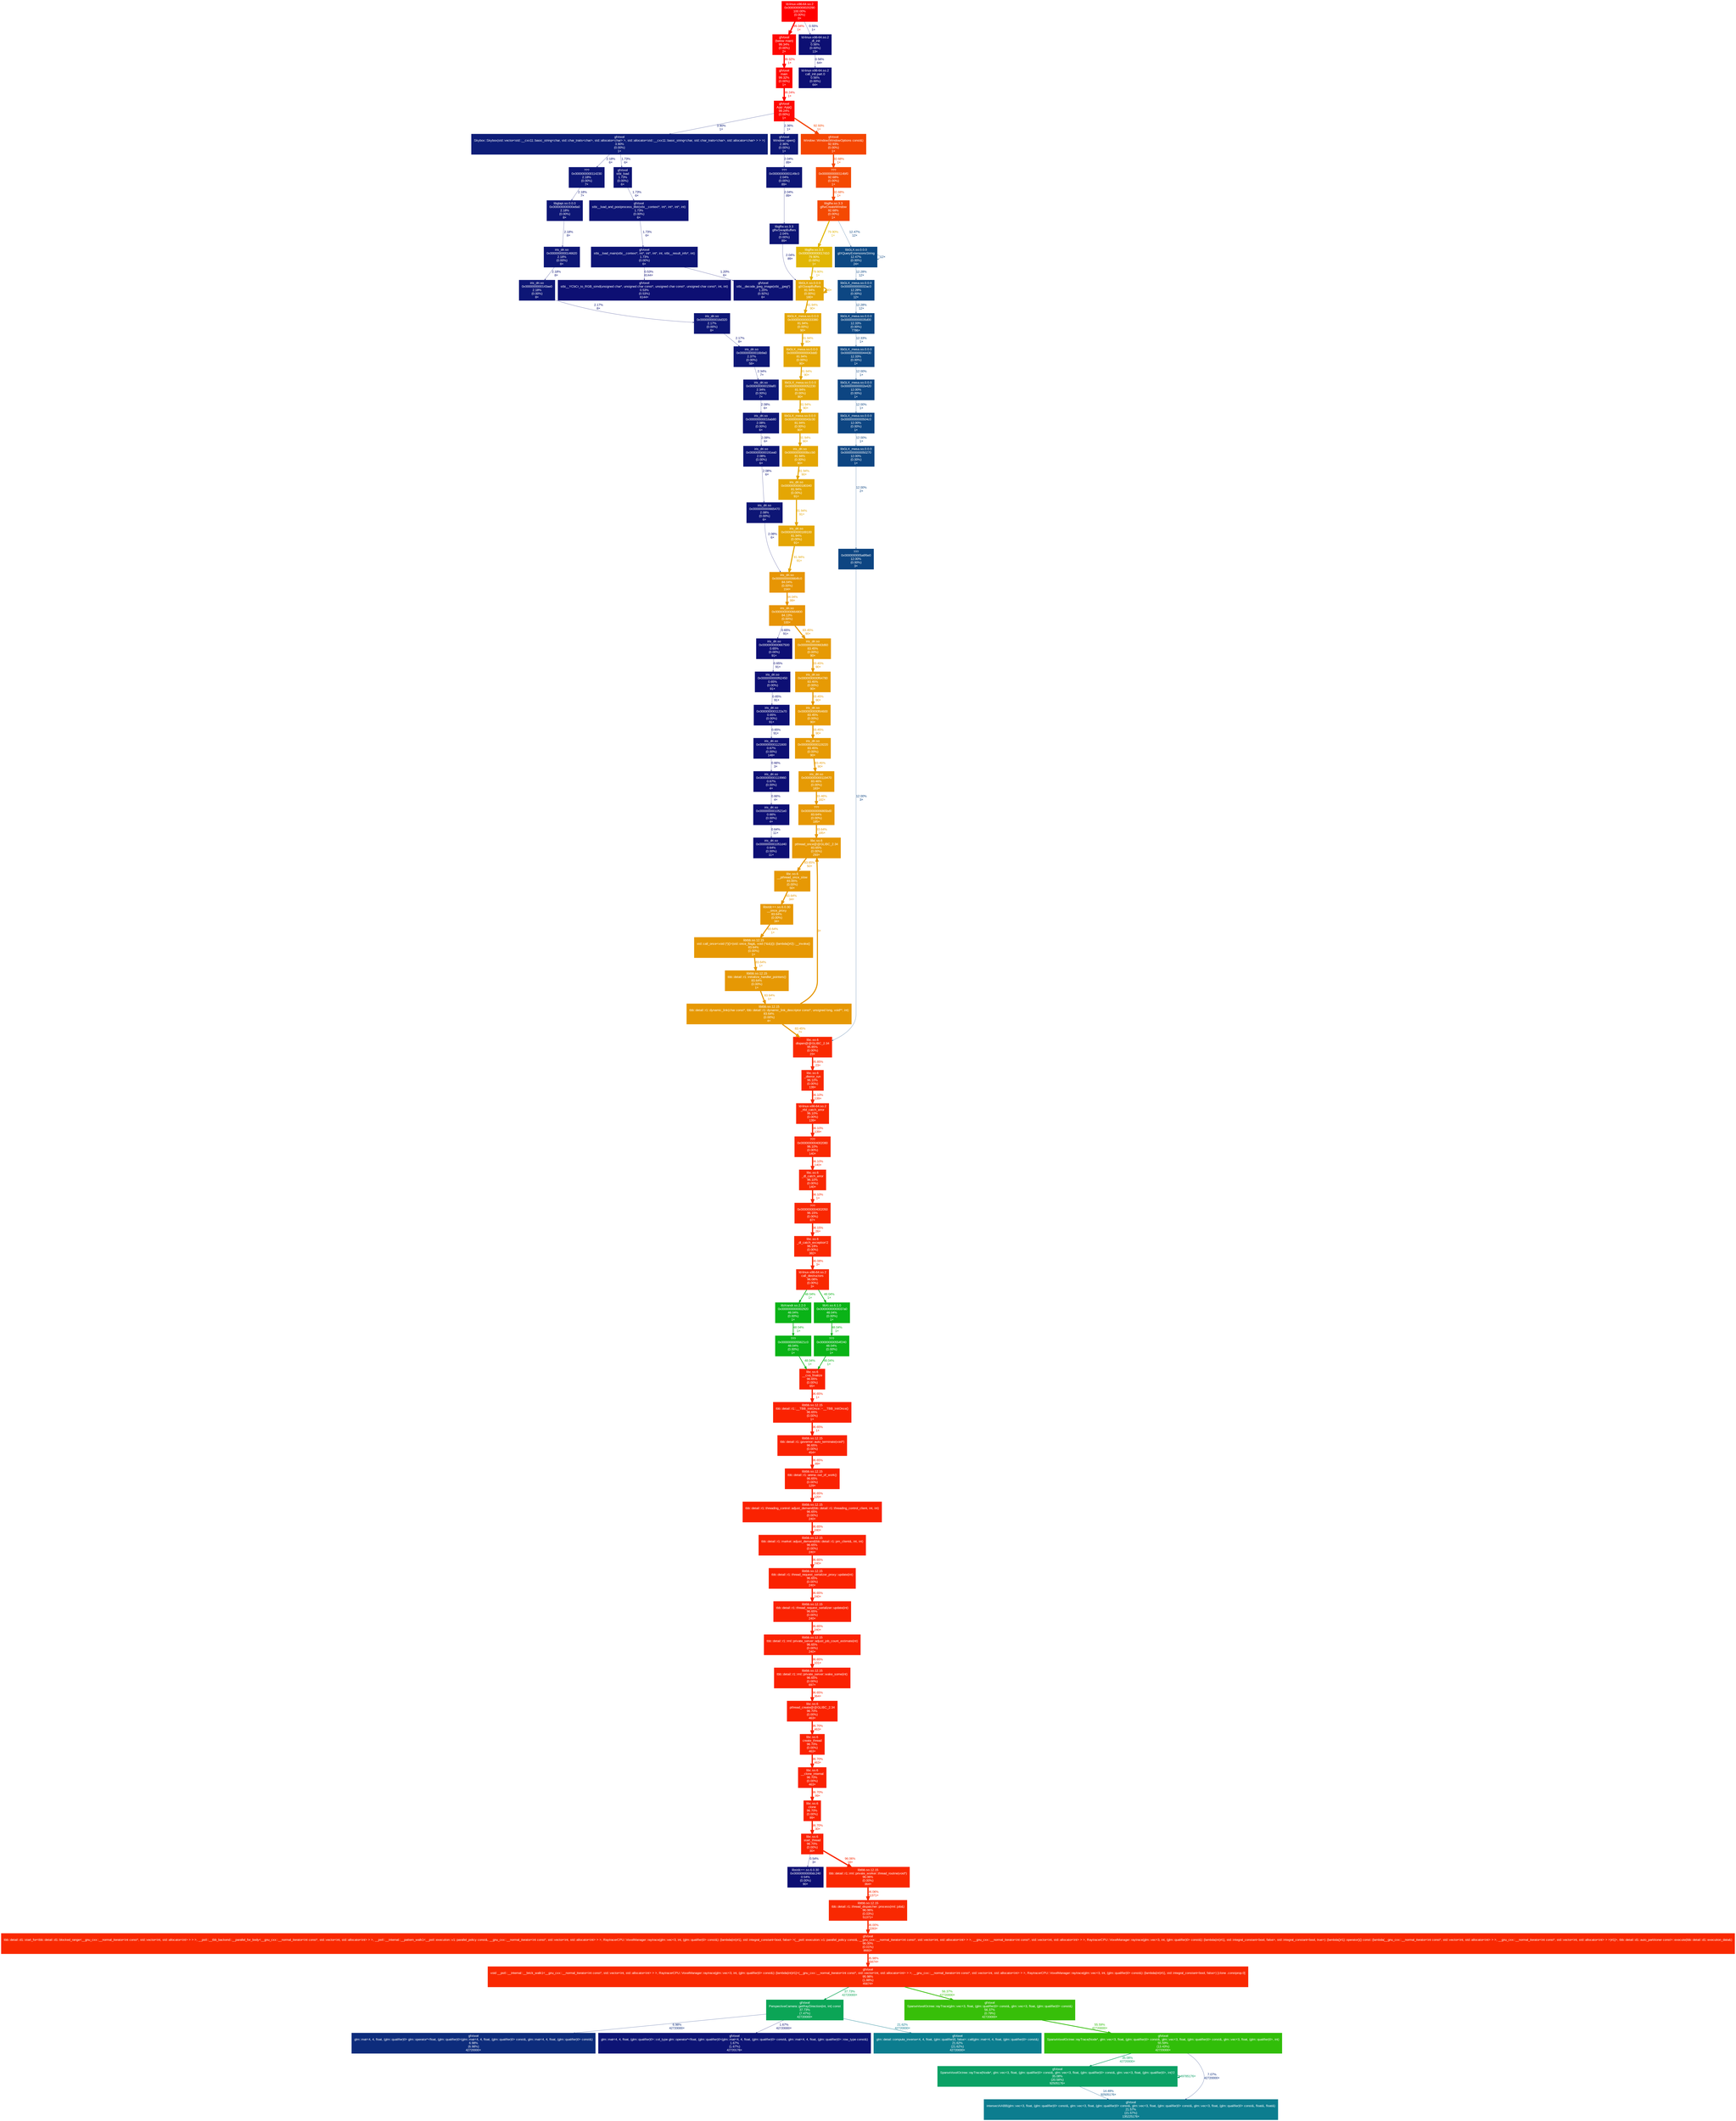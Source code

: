 digraph {
	tooltip=" "
	graph [fontname=Arial, nodesep=0.125, ranksep=0.25];
	node [fontcolor=white, fontname=Arial, height=0, shape=box, style=filled, width=0];
	edge [fontname=Arial];
	"(below main)" [color="#fe0700", fontcolor="#ffffff", fontsize="10.00", label="glVoxel\n(below main)\n99.34%\n(0.00%)\n2×"];
	"(below main)" -> main [arrowsize="1.00", color="#fe0700", fontcolor="#fe0700", fontsize="10.00", label="99.32%\n1×", labeldistance="3.97", penwidth="3.97"];
	"0x0000000000002920" [color="#0ab317", fontcolor="#ffffff", fontsize="10.00", label="libXrandr.so.2.2.0\n0x0000000000002920\n48.04%\n(0.00%)\n1×"];
	"0x0000000000002920" -> "0x00000000055621c0" [arrowsize="0.69", color="#0ab317", fontcolor="#0ab317", fontsize="10.00", label="48.04%\n1×", labeldistance="1.92", penwidth="1.92"];
	"0x00000000000037a0" [color="#0ab317", fontcolor="#ffffff", fontsize="10.00", label="libXi.so.6.1.0\n0x00000000000037a0\n48.04%\n(0.00%)\n1×"];
	"0x00000000000037a0" -> "0x000000000554f240" [arrowsize="0.69", color="#0ab317", fontcolor="#0ab317", fontsize="10.00", label="48.04%\n1×", labeldistance="1.92", penwidth="1.92"];
	"0x000000000000e8a0" [color="#0d1676", fontcolor="#ffffff", fontsize="10.00", label="libglapi.so.0.0.0\n0x000000000000e8a0\n2.18%\n(0.00%)\n8×"];
	"0x000000000000e8a0" -> "0x0000000000146620" [arrowsize="0.35", color="#0d1676", fontcolor="#0d1676", fontsize="10.00", label="2.18%\n8×", labeldistance="0.50", penwidth="0.50"];
	"0x0000000000017d10" [color="#e1b605", fontcolor="#ffffff", fontsize="10.00", label="libglfw.so.3.3\n0x0000000000017d10\n79.90%\n(0.00%)\n1×"];
	"0x0000000000017d10" -> glXSwapBuffers [arrowsize="0.89", color="#e1b605", fontcolor="#e1b605", fontsize="10.00", label="79.90%\n1×", labeldistance="3.20", penwidth="3.20"];
	"0x0000000000020290" [color="#ff0000", fontcolor="#ffffff", fontsize="10.00", label="ld-linux-x86-64.so.2\n0x0000000000020290\n100.00%\n(0.00%)\n0×"];
	"0x0000000000020290" -> "(below main)" [arrowsize="1.00", color="#fe0700", fontcolor="#fe0700", fontsize="10.00", label="99.34%\n1×", labeldistance="3.97", penwidth="3.97"];
	"0x0000000000020290" -> "_dl_init" [arrowsize="0.35", color="#0d0f73", fontcolor="#0d0f73", fontsize="10.00", label="0.55%\n1×", labeldistance="0.50", penwidth="0.50"];
	"0x000000000002e420" [color="#0d4582", fontcolor="#ffffff", fontsize="10.00", label="libGLX_mesa.so.0.0.0\n0x000000000002e420\n12.00%\n(0.00%)\n1×"];
	"0x000000000002e420" -> "0x00000000000504c0" [arrowsize="0.35", color="#0d4582", fontcolor="#0d4582", fontsize="10.00", label="12.00%\n1×", labeldistance="0.50", penwidth="0.50"];
	"0x0000000000032ac0" [color="#0d4783", fontcolor="#ffffff", fontsize="10.00", label="libGLX_mesa.so.0.0.0\n0x0000000000032ac0\n12.28%\n(0.00%)\n12×"];
	"0x0000000000032ac0" -> "0x0000000000035d00" [arrowsize="0.35", color="#0d4783", fontcolor="#0d4783", fontsize="10.00", label="12.28%\n12×", labeldistance="0.50", penwidth="0.50"];
	"0x0000000000033380" [color="#e4a604", fontcolor="#ffffff", fontsize="10.00", label="libGLX_mesa.so.0.0.0\n0x0000000000033380\n81.94%\n(0.00%)\n90×"];
	"0x0000000000033380" -> "0x0000000000043dd0" [arrowsize="0.91", color="#e4a604", fontcolor="#e4a604", fontsize="10.00", label="81.94%\n90×", labeldistance="3.28", penwidth="3.28"];
	"0x0000000000035d00" [color="#0d4783", fontcolor="#ffffff", fontsize="10.00", label="libGLX_mesa.so.0.0.0\n0x0000000000035d00\n12.33%\n(0.00%)\n7786×"];
	"0x0000000000035d00" -> "0x0000000000044430" [arrowsize="0.35", color="#0d4783", fontcolor="#0d4783", fontsize="10.00", label="12.33%\n1×", labeldistance="0.50", penwidth="0.50"];
	"0x0000000000043c00" [color="#e4a604", fontcolor="#ffffff", fontsize="10.00", label="libGLX_mesa.so.0.0.0\n0x0000000000043c00\n81.94%\n(0.00%)\n90×"];
	"0x0000000000043c00" -> "0x00000000000bccb0" [arrowsize="0.91", color="#e4a604", fontcolor="#e4a604", fontsize="10.00", label="81.94%\n90×", labeldistance="3.28", penwidth="3.28"];
	"0x0000000000043dd0" [color="#e4a604", fontcolor="#ffffff", fontsize="10.00", label="libGLX_mesa.so.0.0.0\n0x0000000000043dd0\n81.94%\n(0.00%)\n90×"];
	"0x0000000000043dd0" -> "0x0000000000052230" [arrowsize="0.91", color="#e4a604", fontcolor="#e4a604", fontsize="10.00", label="81.94%\n90×", labeldistance="3.28", penwidth="3.28"];
	"0x0000000000044430" [color="#0d4783", fontcolor="#ffffff", fontsize="10.00", label="libGLX_mesa.so.0.0.0\n0x0000000000044430\n12.33%\n(0.00%)\n1×"];
	"0x0000000000044430" -> "0x000000000002e420" [arrowsize="0.35", color="#0d4582", fontcolor="#0d4582", fontsize="10.00", label="12.00%\n1×", labeldistance="0.50", penwidth="0.50"];
	"0x0000000000050270" [color="#0d4582", fontcolor="#ffffff", fontsize="10.00", label="libGLX_mesa.so.0.0.0\n0x0000000000050270\n12.00%\n(0.00%)\n1×"];
	"0x0000000000050270" -> "0x0000000005a6f6e0" [arrowsize="0.35", color="#0d4582", fontcolor="#0d4582", fontsize="10.00", label="12.00%\n2×", labeldistance="0.50", penwidth="0.50"];
	"0x00000000000504c0" [color="#0d4582", fontcolor="#ffffff", fontsize="10.00", label="libGLX_mesa.so.0.0.0\n0x00000000000504c0\n12.00%\n(0.00%)\n1×"];
	"0x00000000000504c0" -> "0x0000000000050270" [arrowsize="0.35", color="#0d4582", fontcolor="#0d4582", fontsize="10.00", label="12.00%\n1×", labeldistance="0.50", penwidth="0.50"];
	"0x0000000000052230" [color="#e4a604", fontcolor="#ffffff", fontsize="10.00", label="libGLX_mesa.so.0.0.0\n0x0000000000052230\n81.94%\n(0.00%)\n90×"];
	"0x0000000000052230" -> "0x0000000000043c00" [arrowsize="0.91", color="#e4a604", fontcolor="#e4a604", fontsize="10.00", label="81.94%\n90×", labeldistance="3.28", penwidth="3.28"];
	"0x00000000000bccb0" [color="#e4a604", fontcolor="#ffffff", fontsize="10.00", label="iris_dri.so\n0x00000000000bccb0\n81.94%\n(0.00%)\n90×"];
	"0x00000000000bccb0" -> "0x0000000000180340" [arrowsize="0.91", color="#e4a604", fontcolor="#e4a604", fontsize="10.00", label="81.94%\n90×", labeldistance="3.28", penwidth="3.28"];
	"0x00000000000dc240" [color="#0d0f73", fontcolor="#ffffff", fontsize="10.00", label="libstdc++.so.6.0.30\n0x00000000000dc240\n0.54%\n(0.00%)\n90×"];
	"0x0000000000114230" [color="#0d1676", fontcolor="#ffffff", fontsize="10.00", label="???\n0x0000000000114230\n2.18%\n(0.00%)\n7×"];
	"0x0000000000114230" -> "0x000000000000e8a0" [arrowsize="0.35", color="#0d1676", fontcolor="#0d1676", fontsize="10.00", label="2.18%\n7×", labeldistance="0.50", penwidth="0.50"];
	"0x00000000001149c0" [color="#0d1575", fontcolor="#ffffff", fontsize="10.00", label="???\n0x00000000001149c0\n2.04%\n(0.00%)\n89×"];
	"0x00000000001149c0" -> glfwSwapBuffers [arrowsize="0.35", color="#0d1575", fontcolor="#0d1575", fontsize="10.00", label="2.04%\n89×", labeldistance="0.50", penwidth="0.50"];
	"0x0000000000114bf0" [color="#f44902", fontcolor="#ffffff", fontsize="10.00", label="???\n0x0000000000114bf0\n92.68%\n(0.00%)\n1×"];
	"0x0000000000114bf0" -> glfwCreateWindow [arrowsize="0.96", color="#f44902", fontcolor="#f44902", fontsize="10.00", label="92.68%\n1×", labeldistance="3.71", penwidth="3.71"];
	"0x0000000000119220" [color="#e69a04", fontcolor="#ffffff", fontsize="10.00", label="iris_dri.so\n0x0000000000119220\n83.45%\n(0.00%)\n90×"];
	"0x0000000000119220" -> "0x0000000000119470" [arrowsize="0.91", color="#e69a04", fontcolor="#e69a04", fontsize="10.00", label="83.45%\n90×", labeldistance="3.34", penwidth="3.34"];
	"0x0000000000119470" [color="#e69a04", fontcolor="#ffffff", fontsize="10.00", label="iris_dri.so\n0x0000000000119470\n83.46%\n(0.00%)\n183×"];
	"0x0000000000119470" -> "0x0000000006865bd0" [arrowsize="0.91", color="#e69a04", fontcolor="#e69a04", fontsize="10.00", label="83.46%\n182×", labeldistance="3.34", penwidth="3.34"];
	"0x0000000000143ae0" [color="#0d1676", fontcolor="#ffffff", fontsize="10.00", label="iris_dri.so\n0x0000000000143ae0\n2.18%\n(0.00%)\n8×"];
	"0x0000000000143ae0" -> "0x000000000016d320" [arrowsize="0.35", color="#0d1676", fontcolor="#0d1676", fontsize="10.00", label="2.17%\n8×", labeldistance="0.50", penwidth="0.50"];
	"0x0000000000146620" [color="#0d1676", fontcolor="#ffffff", fontsize="10.00", label="iris_dri.so\n0x0000000000146620\n2.18%\n(0.00%)\n8×"];
	"0x0000000000146620" -> "0x0000000000143ae0" [arrowsize="0.35", color="#0d1676", fontcolor="#0d1676", fontsize="10.00", label="2.18%\n8×", labeldistance="0.50", penwidth="0.50"];
	"0x0000000000159af0" [color="#0d1776", fontcolor="#ffffff", fontsize="10.00", label="iris_dri.so\n0x0000000000159af0\n2.34%\n(0.00%)\n7×"];
	"0x0000000000159af0" -> "0x000000000016ab80" [arrowsize="0.35", color="#0d1575", fontcolor="#0d1575", fontsize="10.00", label="2.08%\n6×", labeldistance="0.50", penwidth="0.50"];
	"0x0000000000169100" [color="#e4a604", fontcolor="#ffffff", fontsize="10.00", label="iris_dri.so\n0x0000000000169100\n81.94%\n(0.00%)\n91×"];
	"0x0000000000169100" -> "0x0000000000664fc0" [arrowsize="0.91", color="#e4a604", fontcolor="#e4a604", fontsize="10.00", label="81.94%\n91×", labeldistance="3.28", penwidth="3.28"];
	"0x000000000016ab80" [color="#0d1575", fontcolor="#ffffff", fontsize="10.00", label="iris_dri.so\n0x000000000016ab80\n2.08%\n(0.00%)\n6×"];
	"0x000000000016ab80" -> "0x0000000000191ea0" [arrowsize="0.35", color="#0d1575", fontcolor="#0d1575", fontsize="10.00", label="2.08%\n6×", labeldistance="0.50", penwidth="0.50"];
	"0x000000000016b9a0" [color="#0d1776", fontcolor="#ffffff", fontsize="10.00", label="iris_dri.so\n0x000000000016b9a0\n2.37%\n(0.00%)\n58×"];
	"0x000000000016b9a0" -> "0x0000000000159af0" [arrowsize="0.35", color="#0d1776", fontcolor="#0d1776", fontsize="10.00", label="2.34%\n7×", labeldistance="0.50", penwidth="0.50"];
	"0x000000000016d320" [color="#0d1676", fontcolor="#ffffff", fontsize="10.00", label="iris_dri.so\n0x000000000016d320\n2.17%\n(0.00%)\n8×"];
	"0x000000000016d320" -> "0x000000000016b9a0" [arrowsize="0.35", color="#0d1676", fontcolor="#0d1676", fontsize="10.00", label="2.17%\n8×", labeldistance="0.50", penwidth="0.50"];
	"0x0000000000180340" [color="#e4a604", fontcolor="#ffffff", fontsize="10.00", label="iris_dri.so\n0x0000000000180340\n81.94%\n(0.00%)\n91×"];
	"0x0000000000180340" -> "0x0000000000169100" [arrowsize="0.91", color="#e4a604", fontcolor="#e4a604", fontsize="10.00", label="81.94%\n91×", labeldistance="3.28", penwidth="3.28"];
	"0x0000000000191ea0" [color="#0d1575", fontcolor="#ffffff", fontsize="10.00", label="iris_dri.so\n0x0000000000191ea0\n2.08%\n(0.00%)\n6×"];
	"0x0000000000191ea0" -> "0x0000000000665470" [arrowsize="0.35", color="#0d1575", fontcolor="#0d1575", fontsize="10.00", label="2.08%\n6×", labeldistance="0.50", penwidth="0.50"];
	"0x0000000000663d60" [color="#e69a04", fontcolor="#ffffff", fontsize="10.00", label="iris_dri.so\n0x0000000000663d60\n83.45%\n(0.00%)\n90×"];
	"0x0000000000663d60" -> "0x0000000000f64780" [arrowsize="0.91", color="#e69a04", fontcolor="#e69a04", fontsize="10.00", label="83.45%\n90×", labeldistance="3.34", penwidth="3.34"];
	"0x0000000000664800" [color="#e79404", fontcolor="#ffffff", fontsize="10.00", label="iris_dri.so\n0x0000000000664800\n84.13%\n(0.00%)\n100×"];
	"0x0000000000664800" -> "0x0000000000663d60" [arrowsize="0.91", color="#e69a04", fontcolor="#e69a04", fontsize="10.00", label="83.45%\n90×", labeldistance="3.34", penwidth="3.34"];
	"0x0000000000664800" -> "0x0000000000667500" [arrowsize="0.35", color="#0d0f74", fontcolor="#0d0f74", fontsize="10.00", label="0.65%\n91×", labeldistance="0.50", penwidth="0.50"];
	"0x0000000000664fc0" [color="#e79504", fontcolor="#ffffff", fontsize="10.00", label="iris_dri.so\n0x0000000000664fc0\n84.04%\n(0.00%)\n154×"];
	"0x0000000000664fc0" -> "0x0000000000664800" [arrowsize="0.92", color="#e79504", fontcolor="#e79504", fontsize="10.00", label="84.04%\n99×", labeldistance="3.36", penwidth="3.36"];
	"0x0000000000665470" [color="#0d1575", fontcolor="#ffffff", fontsize="10.00", label="iris_dri.so\n0x0000000000665470\n2.08%\n(0.00%)\n6×"];
	"0x0000000000665470" -> "0x0000000000664fc0" [arrowsize="0.35", color="#0d1575", fontcolor="#0d1575", fontsize="10.00", label="2.08%\n6×", labeldistance="0.50", penwidth="0.50"];
	"0x0000000000667500" [color="#0d0f74", fontcolor="#ffffff", fontsize="10.00", label="iris_dri.so\n0x0000000000667500\n0.65%\n(0.00%)\n91×"];
	"0x0000000000667500" -> "0x0000000000f62450" [arrowsize="0.35", color="#0d0f74", fontcolor="#0d0f74", fontsize="10.00", label="0.65%\n91×", labeldistance="0.50", penwidth="0.50"];
	"0x0000000000f62450" [color="#0d0f74", fontcolor="#ffffff", fontsize="10.00", label="iris_dri.so\n0x0000000000f62450\n0.65%\n(0.00%)\n91×"];
	"0x0000000000f62450" -> "0x0000000001122a70" [arrowsize="0.35", color="#0d0f74", fontcolor="#0d0f74", fontsize="10.00", label="0.65%\n91×", labeldistance="0.50", penwidth="0.50"];
	"0x0000000000f64600" [color="#e69a04", fontcolor="#ffffff", fontsize="10.00", label="iris_dri.so\n0x0000000000f64600\n83.45%\n(0.00%)\n90×"];
	"0x0000000000f64600" -> "0x0000000000119220" [arrowsize="0.91", color="#e69a04", fontcolor="#e69a04", fontsize="10.00", label="83.45%\n90×", labeldistance="3.34", penwidth="3.34"];
	"0x0000000000f64780" [color="#e69a04", fontcolor="#ffffff", fontsize="10.00", label="iris_dri.so\n0x0000000000f64780\n83.45%\n(0.00%)\n90×"];
	"0x0000000000f64780" -> "0x0000000000f64600" [arrowsize="0.91", color="#e69a04", fontcolor="#e69a04", fontsize="10.00", label="83.45%\n90×", labeldistance="3.34", penwidth="3.34"];
	"0x0000000001051d40" [color="#0d0f74", fontcolor="#ffffff", fontsize="10.00", label="iris_dri.so\n0x0000000001051d40\n0.64%\n(0.00%)\n11×"];
	"0x00000000010521e0" [color="#0d0f74", fontcolor="#ffffff", fontsize="10.00", label="iris_dri.so\n0x00000000010521e0\n0.66%\n(0.00%)\n4×"];
	"0x00000000010521e0" -> "0x0000000001051d40" [arrowsize="0.35", color="#0d0f74", fontcolor="#0d0f74", fontsize="10.00", label="0.64%\n11×", labeldistance="0.50", penwidth="0.50"];
	"0x0000000001119960" [color="#0d0f74", fontcolor="#ffffff", fontsize="10.00", label="iris_dri.so\n0x0000000001119960\n0.67%\n(0.00%)\n4×"];
	"0x0000000001119960" -> "0x00000000010521e0" [arrowsize="0.35", color="#0d0f74", fontcolor="#0d0f74", fontsize="10.00", label="0.66%\n4×", labeldistance="0.50", penwidth="0.50"];
	"0x0000000001121600" [color="#0d1074", fontcolor="#ffffff", fontsize="10.00", label="iris_dri.so\n0x0000000001121600\n0.67%\n(0.00%)\n148×"];
	"0x0000000001121600" -> "0x0000000001119960" [arrowsize="0.35", color="#0d0f74", fontcolor="#0d0f74", fontsize="10.00", label="0.66%\n3×", labeldistance="0.50", penwidth="0.50"];
	"0x0000000001122a70" [color="#0d0f74", fontcolor="#ffffff", fontsize="10.00", label="iris_dri.so\n0x0000000001122a70\n0.65%\n(0.00%)\n91×"];
	"0x0000000001122a70" -> "0x0000000001121600" [arrowsize="0.35", color="#0d0f74", fontcolor="#0d0f74", fontsize="10.00", label="0.65%\n91×", labeldistance="0.50", penwidth="0.50"];
	"0x0000000004002050" [color="#f92701", fontcolor="#ffffff", fontsize="10.00", label="???\n0x0000000004002050\n96.15%\n(0.00%)\n87×"];
	"0x0000000004002050" -> "_dl_catch_exception'2" [arrowsize="0.98", color="#f92701", fontcolor="#f92701", fontsize="10.00", label="96.15%\n26×", labeldistance="3.85", penwidth="3.85"];
	"0x0000000004002080" [color="#f92801", fontcolor="#ffffff", fontsize="10.00", label="???\n0x0000000004002080\n96.10%\n(0.00%)\n140×"];
	"0x0000000004002080" -> "_dl_catch_error" [arrowsize="0.98", color="#f92801", fontcolor="#f92801", fontsize="10.00", label="96.10%\n140×", labeldistance="3.84", penwidth="3.84"];
	"0x000000000554f240" [color="#0ab317", fontcolor="#ffffff", fontsize="10.00", label="???\n0x000000000554f240\n48.04%\n(0.00%)\n1×"];
	"0x000000000554f240" -> "__cxa_finalize" [arrowsize="0.69", color="#0ab317", fontcolor="#0ab317", fontsize="10.00", label="48.04%\n1×", labeldistance="1.92", penwidth="1.92"];
	"0x00000000055621c0" [color="#0ab317", fontcolor="#ffffff", fontsize="10.00", label="???\n0x00000000055621c0\n48.04%\n(0.00%)\n1×"];
	"0x00000000055621c0" -> "__cxa_finalize" [arrowsize="0.69", color="#0ab317", fontcolor="#0ab317", fontsize="10.00", label="48.04%\n1×", labeldistance="1.92", penwidth="1.92"];
	"0x0000000005a6f6e0" [color="#0d4582", fontcolor="#ffffff", fontsize="10.00", label="???\n0x0000000005a6f6e0\n12.00%\n(0.00%)\n3×"];
	"0x0000000005a6f6e0" -> "dlopen@@GLIBC_2.34" [arrowsize="0.35", color="#0d4582", fontcolor="#0d4582", fontsize="10.00", label="12.00%\n3×", labeldistance="0.50", penwidth="0.50"];
	"0x0000000006865bd0" [color="#e69804", fontcolor="#ffffff", fontsize="10.00", label="???\n0x0000000006865bd0\n83.64%\n(0.00%)\n185×"];
	"0x0000000006865bd0" -> "pthread_once@@GLIBC_2.34" [arrowsize="0.91", color="#e69804", fontcolor="#e69804", fontsize="10.00", label="83.64%\n185×", labeldistance="3.35", penwidth="3.35"];
	"App::App()" [color="#fe0800", fontcolor="#ffffff", fontsize="10.00", label="glVoxel\nApp::App()\n99.24%\n(0.00%)\n1×"];
	"App::App()" -> "Skybox::Skybox(std::vector<std::__cxx11::basic_string<char, std::char_traits<char>, std::allocator<char> >, std::allocator<std::__cxx11::basic_string<char, std::char_traits<char>, std::allocator<char> > > >)" [arrowsize="0.35", color="#0d1d78", fontcolor="#0d1d78", fontsize="10.00", label="3.90%\n1×", labeldistance="0.50", penwidth="0.50"];
	"App::App()" -> "Window::Window(WindowOptions const&)" [arrowsize="0.96", color="#f44602", fontcolor="#f44602", fontsize="10.00", label="92.93%\n1×", labeldistance="3.72", penwidth="3.72"];
	"App::App()" -> "Window::open()" [arrowsize="0.35", color="#0d1776", fontcolor="#0d1776", fontsize="10.00", label="2.36%\n1×", labeldistance="0.50", penwidth="0.50"];
	"PerspectiveCamera::getRayDirection(int, int) const" [color="#0ba556", fontcolor="#ffffff", fontsize="10.00", label="glVoxel\nPerspectiveCamera::getRayDirection(int, int) const\n37.73%\n(7.47%)\n42720000×"];
	"PerspectiveCamera::getRayDirection(int, int) const" -> "glm::detail::compute_inverse<4, 4, float, (glm::qualifier)0, false>::call(glm::mat<4, 4, float, (glm::qualifier)0> const&)" [arrowsize="0.46", color="#0c7d8f", fontcolor="#0c7d8f", fontsize="10.00", label="21.62%\n42720000×", labeldistance="0.86", penwidth="0.86"];
	"PerspectiveCamera::getRayDirection(int, int) const" -> "glm::mat<4, 4, float, (glm::qualifier)0> glm::operator*<float, (glm::qualifier)0>(glm::mat<4, 4, float, (glm::qualifier)0> const&, glm::mat<4, 4, float, (glm::qualifier)0> const&)" [arrowsize="0.35", color="#0d2c7c", fontcolor="#0d2c7c", fontsize="10.00", label="6.98%\n42720000×", labeldistance="0.50", penwidth="0.50"];
	"PerspectiveCamera::getRayDirection(int, int) const" -> "glm::mat<4, 4, float, (glm::qualifier)0>::col_type glm::operator*<float, (glm::qualifier)0>(glm::mat<4, 4, float, (glm::qualifier)0> const&, glm::mat<4, 4, float, (glm::qualifier)0>::row_type const&)" [arrowsize="0.35", color="#0d1475", fontcolor="#0d1475", fontsize="10.00", label="1.67%\n42720000×", labeldistance="0.50", penwidth="0.50"];
	"Skybox::Skybox(std::vector<std::__cxx11::basic_string<char, std::char_traits<char>, std::allocator<char> >, std::allocator<std::__cxx11::basic_string<char, std::char_traits<char>, std::allocator<char> > > >)" [color="#0d1d78", fontcolor="#ffffff", fontsize="10.00", label="glVoxel\nSkybox::Skybox(std::vector<std::__cxx11::basic_string<char, std::char_traits<char>, std::allocator<char> >, std::allocator<std::__cxx11::basic_string<char, std::char_traits<char>, std::allocator<char> > > >)\n3.90%\n(0.00%)\n1×"];
	"Skybox::Skybox(std::vector<std::__cxx11::basic_string<char, std::char_traits<char>, std::allocator<char> >, std::allocator<std::__cxx11::basic_string<char, std::char_traits<char>, std::allocator<char> > > >)" -> "0x0000000000114230" [arrowsize="0.35", color="#0d1676", fontcolor="#0d1676", fontsize="10.00", label="2.18%\n6×", labeldistance="0.50", penwidth="0.50"];
	"Skybox::Skybox(std::vector<std::__cxx11::basic_string<char, std::char_traits<char>, std::allocator<char> >, std::allocator<std::__cxx11::basic_string<char, std::char_traits<char>, std::allocator<char> > > >)" -> "stbi_load" [arrowsize="0.35", color="#0d1475", fontcolor="#0d1475", fontsize="10.00", label="1.73%\n6×", labeldistance="0.50", penwidth="0.50"];
	"SparseVoxelOctree::rayTrace(Node*, glm::vec<3, float, (glm::qualifier)0> const&, glm::vec<3, float, (glm::qualifier)0> const&, glm::vec<3, float, (glm::qualifier)0>, int)" [color="#31be09", fontcolor="#ffffff", fontsize="10.00", label="glVoxel\nSparseVoxelOctree::rayTrace(Node*, glm::vec<3, float, (glm::qualifier)0> const&, glm::vec<3, float, (glm::qualifier)0> const&, glm::vec<3, float, (glm::qualifier)0>, int)\n55.59%\n(13.43%)\n42720000×"];
	"SparseVoxelOctree::rayTrace(Node*, glm::vec<3, float, (glm::qualifier)0> const&, glm::vec<3, float, (glm::qualifier)0> const&, glm::vec<3, float, (glm::qualifier)0>, int)" -> "SparseVoxelOctree::rayTrace(Node*, glm::vec<3, float, (glm::qualifier)0> const&, glm::vec<3, float, (glm::qualifier)0> const&, glm::vec<3, float, (glm::qualifier)0>, int)'2" [arrowsize="0.59", color="#0ba165", fontcolor="#0ba165", fontsize="10.00", label="35.08%\n42720000×", labeldistance="1.40", penwidth="1.40"];
	"SparseVoxelOctree::rayTrace(Node*, glm::vec<3, float, (glm::qualifier)0> const&, glm::vec<3, float, (glm::qualifier)0> const&, glm::vec<3, float, (glm::qualifier)0>, int)" -> "intersectAABB(glm::vec<3, float, (glm::qualifier)0> const&, glm::vec<3, float, (glm::qualifier)0> const&, glm::vec<3, float, (glm::qualifier)0> const&, glm::vec<3, float, (glm::qualifier)0> const&, float&, float&)" [arrowsize="0.35", color="#0d2c7c", fontcolor="#0d2c7c", fontsize="10.00", label="7.07%\n42720000×", labeldistance="0.50", penwidth="0.50"];
	"SparseVoxelOctree::rayTrace(Node*, glm::vec<3, float, (glm::qualifier)0> const&, glm::vec<3, float, (glm::qualifier)0> const&, glm::vec<3, float, (glm::qualifier)0>, int)'2" [color="#0ba165", fontcolor="#ffffff", fontsize="10.00", label="glVoxel\nSparseVoxelOctree::rayTrace(Node*, glm::vec<3, float, (glm::qualifier)0> const&, glm::vec<3, float, (glm::qualifier)0> const&, glm::vec<3, float, (glm::qualifier)0>, int)'2\n35.08%\n(20.58%)\n92505176×"];
	"SparseVoxelOctree::rayTrace(Node*, glm::vec<3, float, (glm::qualifier)0> const&, glm::vec<3, float, (glm::qualifier)0> const&, glm::vec<3, float, (glm::qualifier)0>, int)'2" -> "SparseVoxelOctree::rayTrace(Node*, glm::vec<3, float, (glm::qualifier)0> const&, glm::vec<3, float, (glm::qualifier)0> const&, glm::vec<3, float, (glm::qualifier)0>, int)'2" [arrowsize="0.59", color="#0ba165", fontcolor="#0ba165", fontsize="10.00", label="49785176×", labeldistance="1.40", penwidth="1.40"];
	"SparseVoxelOctree::rayTrace(Node*, glm::vec<3, float, (glm::qualifier)0> const&, glm::vec<3, float, (glm::qualifier)0> const&, glm::vec<3, float, (glm::qualifier)0>, int)'2" -> "intersectAABB(glm::vec<3, float, (glm::qualifier)0> const&, glm::vec<3, float, (glm::qualifier)0> const&, glm::vec<3, float, (glm::qualifier)0> const&, glm::vec<3, float, (glm::qualifier)0> const&, float&, float&)" [arrowsize="0.38", color="#0c5385", fontcolor="#0c5385", fontsize="10.00", label="14.49%\n92505176×", labeldistance="0.58", penwidth="0.58"];
	"SparseVoxelOctree::rayTrace(glm::vec<3, float, (glm::qualifier)0> const&, glm::vec<3, float, (glm::qualifier)0> const&)" [color="#37bf09", fontcolor="#ffffff", fontsize="10.00", label="glVoxel\nSparseVoxelOctree::rayTrace(glm::vec<3, float, (glm::qualifier)0> const&, glm::vec<3, float, (glm::qualifier)0> const&)\n56.37%\n(0.79%)\n42720000×"];
	"SparseVoxelOctree::rayTrace(glm::vec<3, float, (glm::qualifier)0> const&, glm::vec<3, float, (glm::qualifier)0> const&)" -> "SparseVoxelOctree::rayTrace(Node*, glm::vec<3, float, (glm::qualifier)0> const&, glm::vec<3, float, (glm::qualifier)0> const&, glm::vec<3, float, (glm::qualifier)0>, int)" [arrowsize="0.75", color="#31be09", fontcolor="#31be09", fontsize="10.00", label="55.59%\n42720000×", labeldistance="2.22", penwidth="2.22"];
	"Window::Window(WindowOptions const&)" [color="#f44602", fontcolor="#ffffff", fontsize="10.00", label="glVoxel\nWindow::Window(WindowOptions const&)\n92.93%\n(0.00%)\n1×"];
	"Window::Window(WindowOptions const&)" -> "0x0000000000114bf0" [arrowsize="0.96", color="#f44902", fontcolor="#f44902", fontsize="10.00", label="92.68%\n1×", labeldistance="3.71", penwidth="3.71"];
	"Window::open()" [color="#0d1776", fontcolor="#ffffff", fontsize="10.00", label="glVoxel\nWindow::open()\n2.36%\n(0.00%)\n1×"];
	"Window::open()" -> "0x00000000001149c0" [arrowsize="0.35", color="#0d1575", fontcolor="#0d1575", fontsize="10.00", label="2.04%\n89×", labeldistance="0.50", penwidth="0.50"];
	"__clone_internal" [color="#fa2201", fontcolor="#ffffff", fontsize="10.00", label="libc.so.6\n__clone_internal\n96.70%\n(0.00%)\n463×"];
	"__clone_internal" -> clone [arrowsize="0.98", color="#fa2201", fontcolor="#fa2201", fontsize="10.00", label="96.70%\n99×", labeldistance="3.87", penwidth="3.87"];
	"__cxa_finalize" [color="#fa2201", fontcolor="#ffffff", fontsize="10.00", label="libc.so.6\n__cxa_finalize\n96.65%\n(0.00%)\n65×"];
	"__cxa_finalize" -> "tbb::detail::r1::__TBB_InitOnce::~__TBB_InitOnce()" [arrowsize="0.98", color="#fa2201", fontcolor="#fa2201", fontsize="10.00", label="96.65%\n1×", labeldistance="3.87", penwidth="3.87"];
	"__once_proxy" [color="#e69804", fontcolor="#ffffff", fontsize="10.00", label="libstdc++.so.6.0.30\n__once_proxy\n83.64%\n(0.00%)\n34×"];
	"__once_proxy" -> "std::call_once<void (*)()>(std::once_flag&, void (*&&)())::{lambda()#2}::__invoke()" [arrowsize="0.91", color="#e69804", fontcolor="#e69804", fontsize="10.00", label="83.64%\n1×", labeldistance="3.35", penwidth="3.35"];
	"__pthread_once_slow" [color="#e69804", fontcolor="#ffffff", fontsize="10.00", label="libc.so.6\n__pthread_once_slow\n83.65%\n(0.00%)\n50×"];
	"__pthread_once_slow" -> "__once_proxy" [arrowsize="0.91", color="#e69804", fontcolor="#e69804", fontsize="10.00", label="83.64%\n34×", labeldistance="3.35", penwidth="3.35"];
	"_dl_catch_error" [color="#f92801", fontcolor="#ffffff", fontsize="10.00", label="libc.so.6\n_dl_catch_error\n96.10%\n(0.00%)\n140×"];
	"_dl_catch_error" -> "0x0000000004002050" [arrowsize="0.98", color="#f92801", fontcolor="#f92801", fontsize="10.00", label="96.10%\n1×", labeldistance="3.84", penwidth="3.84"];
	"_dl_catch_exception'2" [color="#f92701", fontcolor="#ffffff", fontsize="10.00", label="libc.so.6\n_dl_catch_exception'2\n96.19%\n(0.00%)\n382×"];
	"_dl_catch_exception'2" -> "call_destructors" [arrowsize="0.98", color="#f92801", fontcolor="#f92801", fontsize="10.00", label="96.08%\n3×", labeldistance="3.84", penwidth="3.84"];
	"_dl_init" [color="#0d0f73", fontcolor="#ffffff", fontsize="10.00", label="ld-linux-x86-64.so.2\n_dl_init\n0.56%\n(0.00%)\n13×"];
	"_dl_init" -> "call_init.part.0" [arrowsize="0.35", color="#0d0f73", fontcolor="#0d0f73", fontsize="10.00", label="0.56%\n64×", labeldistance="0.50", penwidth="0.50"];
	"_dlerror_run" [color="#f92801", fontcolor="#ffffff", fontsize="10.00", label="libc.so.6\n_dlerror_run\n96.10%\n(0.00%)\n139×"];
	"_dlerror_run" -> "_rtld_catch_error" [arrowsize="0.98", color="#f92801", fontcolor="#f92801", fontsize="10.00", label="96.10%\n139×", labeldistance="3.84", penwidth="3.84"];
	"_rtld_catch_error" [color="#f92801", fontcolor="#ffffff", fontsize="10.00", label="ld-linux-x86-64.so.2\n_rtld_catch_error\n96.10%\n(0.00%)\n139×"];
	"_rtld_catch_error" -> "0x0000000004002080" [arrowsize="0.98", color="#f92801", fontcolor="#f92801", fontsize="10.00", label="96.10%\n139×", labeldistance="3.84", penwidth="3.84"];
	"call_destructors" [color="#f92801", fontcolor="#ffffff", fontsize="10.00", label="ld-linux-x86-64.so.2\ncall_destructors\n96.08%\n(0.00%)\n3×"];
	"call_destructors" -> "0x0000000000002920" [arrowsize="0.69", color="#0ab317", fontcolor="#0ab317", fontsize="10.00", label="48.04%\n1×", labeldistance="1.92", penwidth="1.92"];
	"call_destructors" -> "0x00000000000037a0" [arrowsize="0.69", color="#0ab317", fontcolor="#0ab317", fontsize="10.00", label="48.04%\n1×", labeldistance="1.92", penwidth="1.92"];
	"call_init.part.0" [color="#0d0f73", fontcolor="#ffffff", fontsize="10.00", label="ld-linux-x86-64.so.2\ncall_init.part.0\n0.56%\n(0.00%)\n64×"];
	clone [color="#fa2201", fontcolor="#ffffff", fontsize="10.00", label="libc.so.6\nclone\n96.70%\n(0.00%)\n99×"];
	clone -> "start_thread" [arrowsize="0.98", color="#fa2201", fontcolor="#fa2201", fontsize="10.00", label="96.70%\n30×", labeldistance="3.87", penwidth="3.87"];
	"create_thread" [color="#fa2201", fontcolor="#ffffff", fontsize="10.00", label="libc.so.6\ncreate_thread\n96.70%\n(0.00%)\n463×"];
	"create_thread" -> "__clone_internal" [arrowsize="0.98", color="#fa2201", fontcolor="#fa2201", fontsize="10.00", label="96.70%\n463×", labeldistance="3.87", penwidth="3.87"];
	"dlopen@@GLIBC_2.34" [color="#f92a01", fontcolor="#ffffff", fontsize="10.00", label="libc.so.6\ndlopen@@GLIBC_2.34\n95.85%\n(0.00%)\n23×"];
	"dlopen@@GLIBC_2.34" -> "_dlerror_run" [arrowsize="0.98", color="#f92a01", fontcolor="#f92a01", fontsize="10.00", label="95.85%\n23×", labeldistance="3.83", penwidth="3.83"];
	glXQueryExtensionsString [color="#0d4883", fontcolor="#ffffff", fontsize="10.00", label="libGLX.so.0.0.0\nglXQueryExtensionsString\n12.47%\n(0.00%)\n24×"];
	glXQueryExtensionsString -> "0x0000000000032ac0" [arrowsize="0.35", color="#0d4783", fontcolor="#0d4783", fontsize="10.00", label="12.28%\n12×", labeldistance="0.50", penwidth="0.50"];
	glXQueryExtensionsString -> glXQueryExtensionsString [arrowsize="0.35", color="#0d4883", fontcolor="#0d4883", fontsize="10.00", label="12×", labeldistance="0.50", penwidth="0.50"];
	glXSwapBuffers [color="#e4a604", fontcolor="#ffffff", fontsize="10.00", label="libGLX.so.0.0.0\nglXSwapBuffers\n81.94%\n(0.00%)\n180×"];
	glXSwapBuffers -> "0x0000000000033380" [arrowsize="0.91", color="#e4a604", fontcolor="#e4a604", fontsize="10.00", label="81.94%\n90×", labeldistance="3.28", penwidth="3.28"];
	glXSwapBuffers -> glXSwapBuffers [arrowsize="0.91", color="#e4a604", fontcolor="#e4a604", fontsize="10.00", label="90×", labeldistance="3.28", penwidth="3.28"];
	glfwCreateWindow [color="#f44902", fontcolor="#ffffff", fontsize="10.00", label="libglfw.so.3.3\nglfwCreateWindow\n92.68%\n(0.00%)\n1×"];
	glfwCreateWindow -> "0x0000000000017d10" [arrowsize="0.89", color="#e1b605", fontcolor="#e1b605", fontsize="10.00", label="79.90%\n1×", labeldistance="3.20", penwidth="3.20"];
	glfwCreateWindow -> glXQueryExtensionsString [arrowsize="0.35", color="#0d4883", fontcolor="#0d4883", fontsize="10.00", label="12.47%\n12×", labeldistance="0.50", penwidth="0.50"];
	glfwSwapBuffers [color="#0d1575", fontcolor="#ffffff", fontsize="10.00", label="libglfw.so.3.3\nglfwSwapBuffers\n2.04%\n(0.00%)\n89×"];
	glfwSwapBuffers -> glXSwapBuffers [arrowsize="0.35", color="#0d1575", fontcolor="#0d1575", fontsize="10.00", label="2.04%\n89×", labeldistance="0.50", penwidth="0.50"];
	"glm::detail::compute_inverse<4, 4, float, (glm::qualifier)0, false>::call(glm::mat<4, 4, float, (glm::qualifier)0> const&)" [color="#0c7d8f", fontcolor="#ffffff", fontsize="10.00", label="glVoxel\nglm::detail::compute_inverse<4, 4, float, (glm::qualifier)0, false>::call(glm::mat<4, 4, float, (glm::qualifier)0> const&)\n21.62%\n(21.62%)\n42720000×"];
	"glm::mat<4, 4, float, (glm::qualifier)0> glm::operator*<float, (glm::qualifier)0>(glm::mat<4, 4, float, (glm::qualifier)0> const&, glm::mat<4, 4, float, (glm::qualifier)0> const&)" [color="#0d2c7c", fontcolor="#ffffff", fontsize="10.00", label="glVoxel\nglm::mat<4, 4, float, (glm::qualifier)0> glm::operator*<float, (glm::qualifier)0>(glm::mat<4, 4, float, (glm::qualifier)0> const&, glm::mat<4, 4, float, (glm::qualifier)0> const&)\n6.98%\n(6.98%)\n42720000×"];
	"glm::mat<4, 4, float, (glm::qualifier)0>::col_type glm::operator*<float, (glm::qualifier)0>(glm::mat<4, 4, float, (glm::qualifier)0> const&, glm::mat<4, 4, float, (glm::qualifier)0>::row_type const&)" [color="#0d1475", fontcolor="#ffffff", fontsize="10.00", label="glVoxel\nglm::mat<4, 4, float, (glm::qualifier)0>::col_type glm::operator*<float, (glm::qualifier)0>(glm::mat<4, 4, float, (glm::qualifier)0> const&, glm::mat<4, 4, float, (glm::qualifier)0>::row_type const&)\n1.67%\n(1.67%)\n42720178×"];
	"intersectAABB(glm::vec<3, float, (glm::qualifier)0> const&, glm::vec<3, float, (glm::qualifier)0> const&, glm::vec<3, float, (glm::qualifier)0> const&, glm::vec<3, float, (glm::qualifier)0> const&, float&, float&)" [color="#0c7d8f", fontcolor="#ffffff", fontsize="10.00", label="glVoxel\nintersectAABB(glm::vec<3, float, (glm::qualifier)0> const&, glm::vec<3, float, (glm::qualifier)0> const&, glm::vec<3, float, (glm::qualifier)0> const&, glm::vec<3, float, (glm::qualifier)0> const&, float&, float&)\n21.57%\n(21.57%)\n135225176×"];
	main [color="#fe0700", fontcolor="#ffffff", fontsize="10.00", label="glVoxel\nmain\n99.32%\n(0.00%)\n1×"];
	main -> "App::App()" [arrowsize="1.00", color="#fe0800", fontcolor="#fe0800", fontsize="10.00", label="99.24%\n1×", labeldistance="3.97", penwidth="3.97"];
	"pthread_create@@GLIBC_2.34" [color="#fa2201", fontcolor="#ffffff", fontsize="10.00", label="libc.so.6\npthread_create@@GLIBC_2.34\n96.70%\n(0.00%)\n463×"];
	"pthread_create@@GLIBC_2.34" -> "create_thread" [arrowsize="0.98", color="#fa2201", fontcolor="#fa2201", fontsize="10.00", label="96.70%\n463×", labeldistance="3.87", penwidth="3.87"];
	"pthread_once@@GLIBC_2.34" [color="#e69804", fontcolor="#ffffff", fontsize="10.00", label="libc.so.6\npthread_once@@GLIBC_2.34\n83.65%\n(0.00%)\n293×"];
	"pthread_once@@GLIBC_2.34" -> "__pthread_once_slow" [arrowsize="0.91", color="#e69804", fontcolor="#e69804", fontsize="10.00", label="83.65%\n50×", labeldistance="3.35", penwidth="3.35"];
	"start_thread" [color="#fa2201", fontcolor="#ffffff", fontsize="10.00", label="libc.so.6\nstart_thread\n96.70%\n(0.00%)\n30×"];
	"start_thread" -> "0x00000000000dc240" [arrowsize="0.35", color="#0d0f73", fontcolor="#0d0f73", fontsize="10.00", label="0.54%\n3×", labeldistance="0.50", penwidth="0.50"];
	"start_thread" -> "tbb::detail::r1::rml::private_worker::thread_routine(void*)" [arrowsize="0.98", color="#f92801", fontcolor="#f92801", fontsize="10.00", label="96.06%\n18×", labeldistance="3.84", penwidth="3.84"];
	"stbi__YCbCr_to_RGB_simd(unsigned char*, unsigned char const*, unsigned char const*, unsigned char const*, int, int)" [color="#0d0f73", fontcolor="#ffffff", fontsize="10.00", label="glVoxel\nstbi__YCbCr_to_RGB_simd(unsigned char*, unsigned char const*, unsigned char const*, unsigned char const*, int, int)\n0.53%\n(0.53%)\n6144×"];
	"stbi__decode_jpeg_image(stbi__jpeg*)" [color="#0d1274", fontcolor="#ffffff", fontsize="10.00", label="glVoxel\nstbi__decode_jpeg_image(stbi__jpeg*)\n1.20%\n(0.92%)\n6×"];
	"stbi__load_and_postprocess_8bit(stbi__context*, int*, int*, int*, int)" [color="#0d1475", fontcolor="#ffffff", fontsize="10.00", label="glVoxel\nstbi__load_and_postprocess_8bit(stbi__context*, int*, int*, int*, int)\n1.73%\n(0.00%)\n6×"];
	"stbi__load_and_postprocess_8bit(stbi__context*, int*, int*, int*, int)" -> "stbi__load_main(stbi__context*, int*, int*, int*, int, stbi__result_info*, int)" [arrowsize="0.35", color="#0d1475", fontcolor="#0d1475", fontsize="10.00", label="1.73%\n6×", labeldistance="0.50", penwidth="0.50"];
	"stbi__load_main(stbi__context*, int*, int*, int*, int, stbi__result_info*, int)" [color="#0d1475", fontcolor="#ffffff", fontsize="10.00", label="glVoxel\nstbi__load_main(stbi__context*, int*, int*, int*, int, stbi__result_info*, int)\n1.73%\n(0.00%)\n6×"];
	"stbi__load_main(stbi__context*, int*, int*, int*, int, stbi__result_info*, int)" -> "stbi__YCbCr_to_RGB_simd(unsigned char*, unsigned char const*, unsigned char const*, unsigned char const*, int, int)" [arrowsize="0.35", color="#0d0f73", fontcolor="#0d0f73", fontsize="10.00", label="0.53%\n6144×", labeldistance="0.50", penwidth="0.50"];
	"stbi__load_main(stbi__context*, int*, int*, int*, int, stbi__result_info*, int)" -> "stbi__decode_jpeg_image(stbi__jpeg*)" [arrowsize="0.35", color="#0d1274", fontcolor="#0d1274", fontsize="10.00", label="1.20%\n6×", labeldistance="0.50", penwidth="0.50"];
	"stbi_load" [color="#0d1475", fontcolor="#ffffff", fontsize="10.00", label="glVoxel\nstbi_load\n1.73%\n(0.00%)\n6×"];
	"stbi_load" -> "stbi__load_and_postprocess_8bit(stbi__context*, int*, int*, int*, int)" [arrowsize="0.35", color="#0d1475", fontcolor="#0d1475", fontsize="10.00", label="1.73%\n6×", labeldistance="0.50", penwidth="0.50"];
	"std::call_once<void (*)()>(std::once_flag&, void (*&&)())::{lambda()#2}::__invoke()" [color="#e69804", fontcolor="#ffffff", fontsize="10.00", label="libtbb.so.12.15\nstd::call_once<void (*)()>(std::once_flag&, void (*&&)())::{lambda()#2}::__invoke()\n83.64%\n(0.00%)\n1×"];
	"std::call_once<void (*)()>(std::once_flag&, void (*&&)())::{lambda()#2}::__invoke()" -> "tbb::detail::r1::initialize_handler_pointers()" [arrowsize="0.91", color="#e69804", fontcolor="#e69804", fontsize="10.00", label="83.64%\n1×", labeldistance="3.35", penwidth="3.35"];
	"_30814f45fe738165c9d2b591f15931f2a712c78e" [color="#f92901", fontcolor="#ffffff", fontsize="10.00", label="glVoxel\ntbb::detail::d1::start_for<tbb::detail::d1::blocked_range<__gnu_cxx::__normal_iterator<int const*, std::vector<int, std::allocator<int> > > >, __pstl::__tbb_backend::__parallel_for_body<__gnu_cxx::__normal_iterator<int const*, std::vector<int, std::allocator<int> > >, __pstl::__internal::__pattern_walk1<__pstl::execution::v1::parallel_policy const&, __gnu_cxx::__normal_iterator<int const*, std::vector<int, std::allocator<int> > >, RaytracerCPU::VoxelManager::raytrace(glm::vec<3, int, (glm::qualifier)0> const&)::{lambda(int)#1}, std::integral_constant<bool, false> >(__pstl::execution::v1::parallel_policy const&, __gnu_cxx::__normal_iterator<int const*, std::vector<int, std::allocator<int> > >, __gnu_cxx::__normal_iterator<int const*, std::vector<int, std::allocator<int> > >, RaytracerCPU::VoxelManager::raytrace(glm::vec<3, int, (glm::qualifier)0> const&)::{lambda(int)#1}, std::integral_constant<bool, false>, std::integral_constant<bool, true>)::{lambda()#1}::operator()() const::{lambda(__gnu_cxx::__normal_iterator<int const*, std::vector<int, std::allocator<int> > >, __gnu_cxx::__normal_iterator<int const*, std::vector<int, std::allocator<int> > >)#1}>, tbb::detail::d1::auto_partitioner const>::execute(tbb::detail::d1::execution_data&)\n96.00%\n(0.01%)\n8683×"];
	"_30814f45fe738165c9d2b591f15931f2a712c78e" -> "void __pstl::__internal::__brick_walk1<__gnu_cxx::__normal_iterator<int const*, std::vector<int, std::allocator<int> > >, RaytracerCPU::VoxelManager::raytrace(glm::vec<3, int, (glm::qualifier)0> const&)::{lambda(int)#1}>(__gnu_cxx::__normal_iterator<int const*, std::vector<int, std::allocator<int> > >, __gnu_cxx::__normal_iterator<int const*, std::vector<int, std::allocator<int> > >, RaytracerCPU::VoxelManager::raytrace(glm::vec<3, int, (glm::qualifier)0> const&)::{lambda(int)#1}, std::integral_constant<bool, false>) [clone .constprop.0]" [arrowsize="0.98", color="#f92901", fontcolor="#f92901", fontsize="10.00", label="95.98%\n45674×", labeldistance="3.84", penwidth="3.84"];
	"tbb::detail::r1::__TBB_InitOnce::~__TBB_InitOnce()" [color="#fa2201", fontcolor="#ffffff", fontsize="10.00", label="libtbb.so.12.15\ntbb::detail::r1::__TBB_InitOnce::~__TBB_InitOnce()\n96.65%\n(0.00%)\n1×"];
	"tbb::detail::r1::__TBB_InitOnce::~__TBB_InitOnce()" -> "tbb::detail::r1::governor::auto_terminate(void*)" [arrowsize="0.98", color="#fa2201", fontcolor="#fa2201", fontsize="10.00", label="96.65%\n1×", labeldistance="3.87", penwidth="3.87"];
	"tbb::detail::r1::arena::out_of_work()" [color="#fa2201", fontcolor="#ffffff", fontsize="10.00", label="libtbb.so.12.15\ntbb::detail::r1::arena::out_of_work()\n96.65%\n(0.00%)\n129×"];
	"tbb::detail::r1::arena::out_of_work()" -> "tbb::detail::r1::threading_control::adjust_demand(tbb::detail::r1::threading_control_client, int, int)" [arrowsize="0.98", color="#fa2201", fontcolor="#fa2201", fontsize="10.00", label="96.65%\n120×", labeldistance="3.87", penwidth="3.87"];
	"tbb::detail::r1::dynamic_link(char const*, tbb::detail::r1::dynamic_link_descriptor const*, unsigned long, void**, int)" [color="#e69804", fontcolor="#ffffff", fontsize="10.00", label="libtbb.so.12.15\ntbb::detail::r1::dynamic_link(char const*, tbb::detail::r1::dynamic_link_descriptor const*, unsigned long, void**, int)\n83.64%\n(0.00%)\n4×"];
	"tbb::detail::r1::dynamic_link(char const*, tbb::detail::r1::dynamic_link_descriptor const*, unsigned long, void**, int)" -> "dlopen@@GLIBC_2.34" [arrowsize="0.91", color="#e69a04", fontcolor="#e69a04", fontsize="10.00", label="83.45%\n7×", labeldistance="3.34", penwidth="3.34"];
	"tbb::detail::r1::dynamic_link(char const*, tbb::detail::r1::dynamic_link_descriptor const*, unsigned long, void**, int)" -> "pthread_once@@GLIBC_2.34" [arrowsize="0.91", color="#e69804", fontcolor="#e69804", fontsize="10.00", label="3×", labeldistance="3.35", penwidth="3.35"];
	"tbb::detail::r1::governor::auto_terminate(void*)" [color="#fa2201", fontcolor="#ffffff", fontsize="10.00", label="libtbb.so.12.15\ntbb::detail::r1::governor::auto_terminate(void*)\n96.65%\n(0.00%)\n454×"];
	"tbb::detail::r1::governor::auto_terminate(void*)" -> "tbb::detail::r1::arena::out_of_work()" [arrowsize="0.98", color="#fa2201", fontcolor="#fa2201", fontsize="10.00", label="96.65%\n89×", labeldistance="3.87", penwidth="3.87"];
	"tbb::detail::r1::initialize_handler_pointers()" [color="#e69804", fontcolor="#ffffff", fontsize="10.00", label="libtbb.so.12.15\ntbb::detail::r1::initialize_handler_pointers()\n83.64%\n(0.00%)\n1×"];
	"tbb::detail::r1::initialize_handler_pointers()" -> "tbb::detail::r1::dynamic_link(char const*, tbb::detail::r1::dynamic_link_descriptor const*, unsigned long, void**, int)" [arrowsize="0.91", color="#e69804", fontcolor="#e69804", fontsize="10.00", label="83.64%\n1×", labeldistance="3.35", penwidth="3.35"];
	"tbb::detail::r1::market::adjust_demand(tbb::detail::r1::pm_client&, int, int)" [color="#fa2201", fontcolor="#ffffff", fontsize="10.00", label="libtbb.so.12.15\ntbb::detail::r1::market::adjust_demand(tbb::detail::r1::pm_client&, int, int)\n96.65%\n(0.00%)\n240×"];
	"tbb::detail::r1::market::adjust_demand(tbb::detail::r1::pm_client&, int, int)" -> "tbb::detail::r1::thread_request_serializer_proxy::update(int)" [arrowsize="0.98", color="#fa2201", fontcolor="#fa2201", fontsize="10.00", label="96.65%\n240×", labeldistance="3.87", penwidth="3.87"];
	"tbb::detail::r1::rml::private_server::adjust_job_count_estimate(int)" [color="#fa2201", fontcolor="#ffffff", fontsize="10.00", label="libtbb.so.12.15\ntbb::detail::r1::rml::private_server::adjust_job_count_estimate(int)\n96.65%\n(0.00%)\n240×"];
	"tbb::detail::r1::rml::private_server::adjust_job_count_estimate(int)" -> "tbb::detail::r1::rml::private_server::wake_some(int)" [arrowsize="0.98", color="#fa2201", fontcolor="#fa2201", fontsize="10.00", label="96.65%\n101×", labeldistance="3.87", penwidth="3.87"];
	"tbb::detail::r1::rml::private_server::wake_some(int)" [color="#fa2201", fontcolor="#ffffff", fontsize="10.00", label="libtbb.so.12.15\ntbb::detail::r1::rml::private_server::wake_some(int)\n96.65%\n(0.00%)\n697×"];
	"tbb::detail::r1::rml::private_server::wake_some(int)" -> "pthread_create@@GLIBC_2.34" [arrowsize="0.98", color="#fa2201", fontcolor="#fa2201", fontsize="10.00", label="96.65%\n364×", labeldistance="3.87", penwidth="3.87"];
	"tbb::detail::r1::rml::private_worker::thread_routine(void*)" [color="#f92801", fontcolor="#ffffff", fontsize="10.00", label="libtbb.so.12.15\ntbb::detail::r1::rml::private_worker::thread_routine(void*)\n96.06%\n(0.00%)\n364×"];
	"tbb::detail::r1::rml::private_worker::thread_routine(void*)" -> "tbb::detail::r1::thread_dispatcher::process(rml::job&)" [arrowsize="0.98", color="#f92801", fontcolor="#f92801", fontsize="10.00", label="96.06%\n51371×", labeldistance="3.84", penwidth="3.84"];
	"tbb::detail::r1::thread_dispatcher::process(rml::job&)" [color="#f92801", fontcolor="#ffffff", fontsize="10.00", label="libtbb.so.12.15\ntbb::detail::r1::thread_dispatcher::process(rml::job&)\n96.06%\n(0.03%)\n51371×"];
	"tbb::detail::r1::thread_dispatcher::process(rml::job&)" -> "_30814f45fe738165c9d2b591f15931f2a712c78e" [arrowsize="0.98", color="#f92901", fontcolor="#f92901", fontsize="10.00", label="96.00%\n2283×", labeldistance="3.84", penwidth="3.84"];
	"tbb::detail::r1::thread_request_serializer::update(int)" [color="#fa2201", fontcolor="#ffffff", fontsize="10.00", label="libtbb.so.12.15\ntbb::detail::r1::thread_request_serializer::update(int)\n96.65%\n(0.00%)\n240×"];
	"tbb::detail::r1::thread_request_serializer::update(int)" -> "tbb::detail::r1::rml::private_server::adjust_job_count_estimate(int)" [arrowsize="0.98", color="#fa2201", fontcolor="#fa2201", fontsize="10.00", label="96.65%\n240×", labeldistance="3.87", penwidth="3.87"];
	"tbb::detail::r1::thread_request_serializer_proxy::update(int)" [color="#fa2201", fontcolor="#ffffff", fontsize="10.00", label="libtbb.so.12.15\ntbb::detail::r1::thread_request_serializer_proxy::update(int)\n96.65%\n(0.00%)\n240×"];
	"tbb::detail::r1::thread_request_serializer_proxy::update(int)" -> "tbb::detail::r1::thread_request_serializer::update(int)" [arrowsize="0.98", color="#fa2201", fontcolor="#fa2201", fontsize="10.00", label="96.65%\n240×", labeldistance="3.87", penwidth="3.87"];
	"tbb::detail::r1::threading_control::adjust_demand(tbb::detail::r1::threading_control_client, int, int)" [color="#fa2201", fontcolor="#ffffff", fontsize="10.00", label="libtbb.so.12.15\ntbb::detail::r1::threading_control::adjust_demand(tbb::detail::r1::threading_control_client, int, int)\n96.65%\n(0.00%)\n240×"];
	"tbb::detail::r1::threading_control::adjust_demand(tbb::detail::r1::threading_control_client, int, int)" -> "tbb::detail::r1::market::adjust_demand(tbb::detail::r1::pm_client&, int, int)" [arrowsize="0.98", color="#fa2201", fontcolor="#fa2201", fontsize="10.00", label="96.65%\n240×", labeldistance="3.87", penwidth="3.87"];
	"void __pstl::__internal::__brick_walk1<__gnu_cxx::__normal_iterator<int const*, std::vector<int, std::allocator<int> > >, RaytracerCPU::VoxelManager::raytrace(glm::vec<3, int, (glm::qualifier)0> const&)::{lambda(int)#1}>(__gnu_cxx::__normal_iterator<int const*, std::vector<int, std::allocator<int> > >, __gnu_cxx::__normal_iterator<int const*, std::vector<int, std::allocator<int> > >, RaytracerCPU::VoxelManager::raytrace(glm::vec<3, int, (glm::qualifier)0> const&)::{lambda(int)#1}, std::integral_constant<bool, false>) [clone .constprop.0]" [color="#f92901", fontcolor="#ffffff", fontsize="10.00", label="glVoxel\nvoid __pstl::__internal::__brick_walk1<__gnu_cxx::__normal_iterator<int const*, std::vector<int, std::allocator<int> > >, RaytracerCPU::VoxelManager::raytrace(glm::vec<3, int, (glm::qualifier)0> const&)::{lambda(int)#1}>(__gnu_cxx::__normal_iterator<int const*, std::vector<int, std::allocator<int> > >, __gnu_cxx::__normal_iterator<int const*, std::vector<int, std::allocator<int> > >, RaytracerCPU::VoxelManager::raytrace(glm::vec<3, int, (glm::qualifier)0> const&)::{lambda(int)#1}, std::integral_constant<bool, false>) [clone .constprop.0]\n95.98%\n(1.88%)\n45674×"];
	"void __pstl::__internal::__brick_walk1<__gnu_cxx::__normal_iterator<int const*, std::vector<int, std::allocator<int> > >, RaytracerCPU::VoxelManager::raytrace(glm::vec<3, int, (glm::qualifier)0> const&)::{lambda(int)#1}>(__gnu_cxx::__normal_iterator<int const*, std::vector<int, std::allocator<int> > >, __gnu_cxx::__normal_iterator<int const*, std::vector<int, std::allocator<int> > >, RaytracerCPU::VoxelManager::raytrace(glm::vec<3, int, (glm::qualifier)0> const&)::{lambda(int)#1}, std::integral_constant<bool, false>) [clone .constprop.0]" -> "PerspectiveCamera::getRayDirection(int, int) const" [arrowsize="0.61", color="#0ba556", fontcolor="#0ba556", fontsize="10.00", label="37.73%\n42720000×", labeldistance="1.51", penwidth="1.51"];
	"void __pstl::__internal::__brick_walk1<__gnu_cxx::__normal_iterator<int const*, std::vector<int, std::allocator<int> > >, RaytracerCPU::VoxelManager::raytrace(glm::vec<3, int, (glm::qualifier)0> const&)::{lambda(int)#1}>(__gnu_cxx::__normal_iterator<int const*, std::vector<int, std::allocator<int> > >, __gnu_cxx::__normal_iterator<int const*, std::vector<int, std::allocator<int> > >, RaytracerCPU::VoxelManager::raytrace(glm::vec<3, int, (glm::qualifier)0> const&)::{lambda(int)#1}, std::integral_constant<bool, false>) [clone .constprop.0]" -> "SparseVoxelOctree::rayTrace(glm::vec<3, float, (glm::qualifier)0> const&, glm::vec<3, float, (glm::qualifier)0> const&)" [arrowsize="0.75", color="#37bf09", fontcolor="#37bf09", fontsize="10.00", label="56.37%\n42720000×", labeldistance="2.25", penwidth="2.25"];
}
